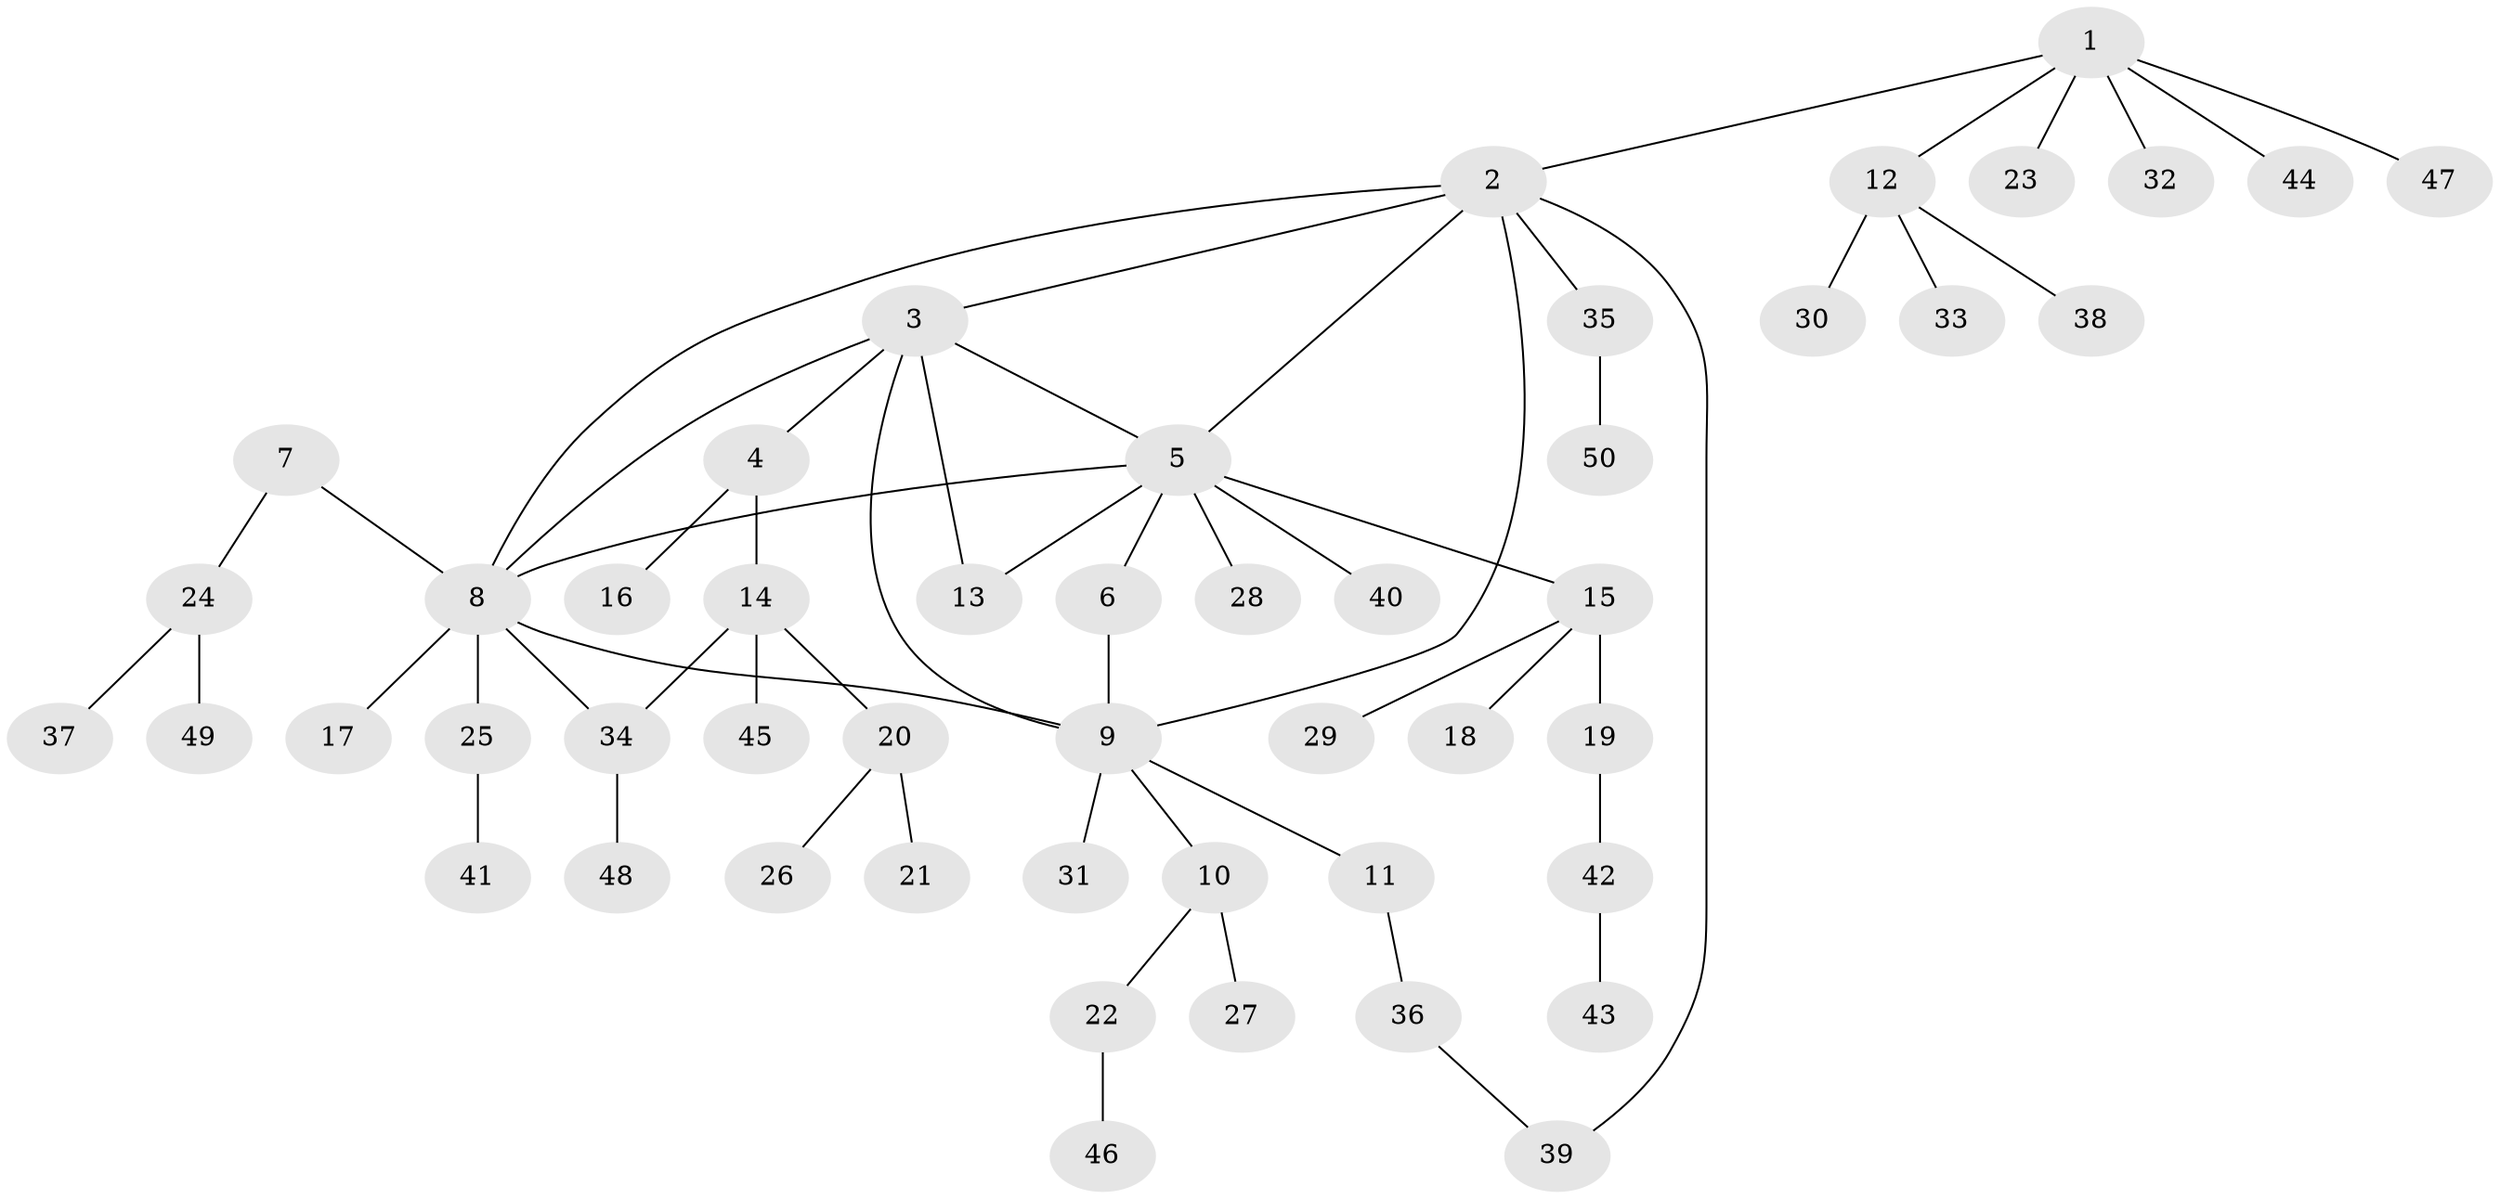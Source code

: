 // coarse degree distribution, {5: 0.05714285714285714, 7: 0.08571428571428572, 2: 0.3142857142857143, 4: 0.02857142857142857, 1: 0.42857142857142855, 6: 0.02857142857142857, 3: 0.05714285714285714}
// Generated by graph-tools (version 1.1) at 2025/37/03/04/25 23:37:34]
// undirected, 50 vertices, 58 edges
graph export_dot {
  node [color=gray90,style=filled];
  1;
  2;
  3;
  4;
  5;
  6;
  7;
  8;
  9;
  10;
  11;
  12;
  13;
  14;
  15;
  16;
  17;
  18;
  19;
  20;
  21;
  22;
  23;
  24;
  25;
  26;
  27;
  28;
  29;
  30;
  31;
  32;
  33;
  34;
  35;
  36;
  37;
  38;
  39;
  40;
  41;
  42;
  43;
  44;
  45;
  46;
  47;
  48;
  49;
  50;
  1 -- 2;
  1 -- 12;
  1 -- 23;
  1 -- 32;
  1 -- 44;
  1 -- 47;
  2 -- 3;
  2 -- 5;
  2 -- 8;
  2 -- 9;
  2 -- 35;
  2 -- 39;
  3 -- 4;
  3 -- 5;
  3 -- 8;
  3 -- 9;
  3 -- 13;
  4 -- 14;
  4 -- 16;
  5 -- 6;
  5 -- 8;
  5 -- 13;
  5 -- 15;
  5 -- 28;
  5 -- 40;
  6 -- 9;
  7 -- 8;
  7 -- 24;
  8 -- 9;
  8 -- 17;
  8 -- 25;
  8 -- 34;
  9 -- 10;
  9 -- 11;
  9 -- 31;
  10 -- 22;
  10 -- 27;
  11 -- 36;
  12 -- 30;
  12 -- 33;
  12 -- 38;
  14 -- 20;
  14 -- 34;
  14 -- 45;
  15 -- 18;
  15 -- 19;
  15 -- 29;
  19 -- 42;
  20 -- 21;
  20 -- 26;
  22 -- 46;
  24 -- 37;
  24 -- 49;
  25 -- 41;
  34 -- 48;
  35 -- 50;
  36 -- 39;
  42 -- 43;
}
